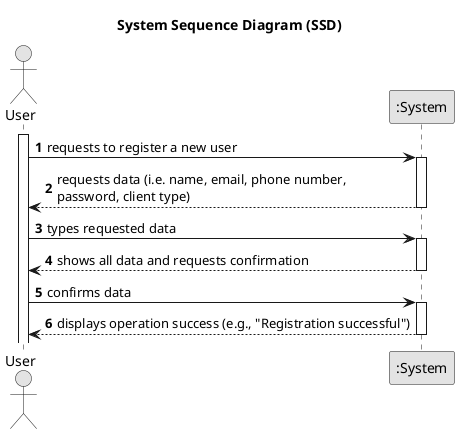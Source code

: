 @startuml
skinparam monochrome true
skinparam packageStyle rectangle
skinparam shadowing false

title System Sequence Diagram (SSD)

autonumber

actor "User" as User
participant ":System" as System

activate User

    User -> System : requests to register a new user
    activate System

        System --> User : requests data (i.e. name, email, phone number, \npassword, client type)
    deactivate System

    User -> System : types requested data
    activate System

        System --> User : shows all data and requests confirmation
    deactivate System

    User -> System : confirms data
    activate System

        System --> User : displays operation success (e.g., "Registration successful")
    deactivate System
@enduml
